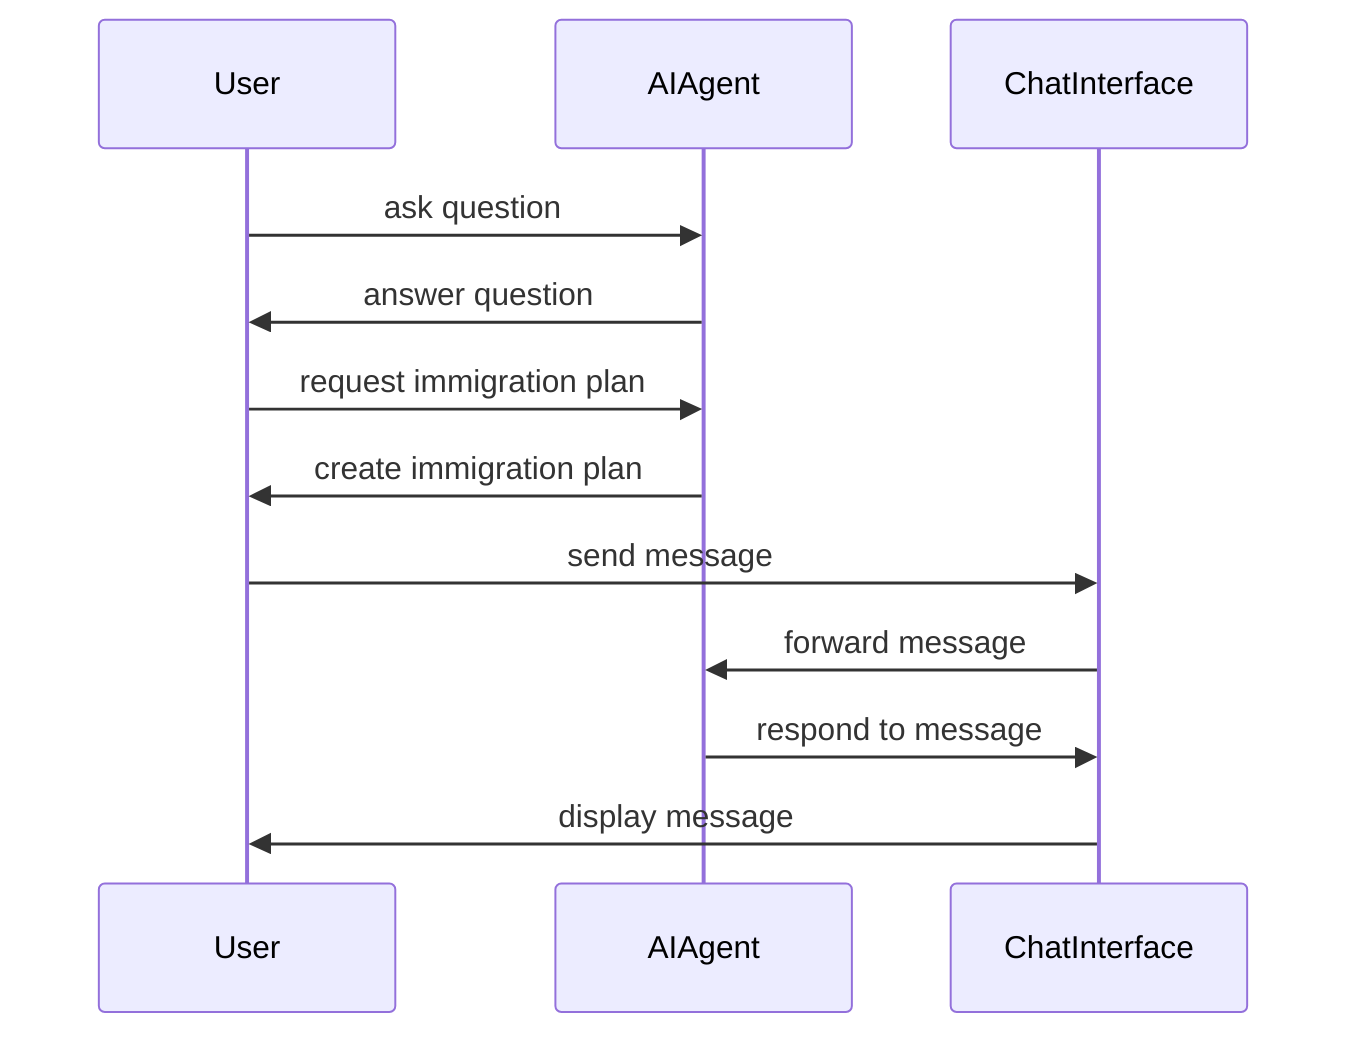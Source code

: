 sequenceDiagram
    participant U as User
    participant A as AIAgent
    participant C as ChatInterface
    U->>A: ask question
    A->>U: answer question
    U->>A: request immigration plan
    A->>U: create immigration plan
    U->>C: send message
    C->>A: forward message
    A->>C: respond to message
    C->>U: display message